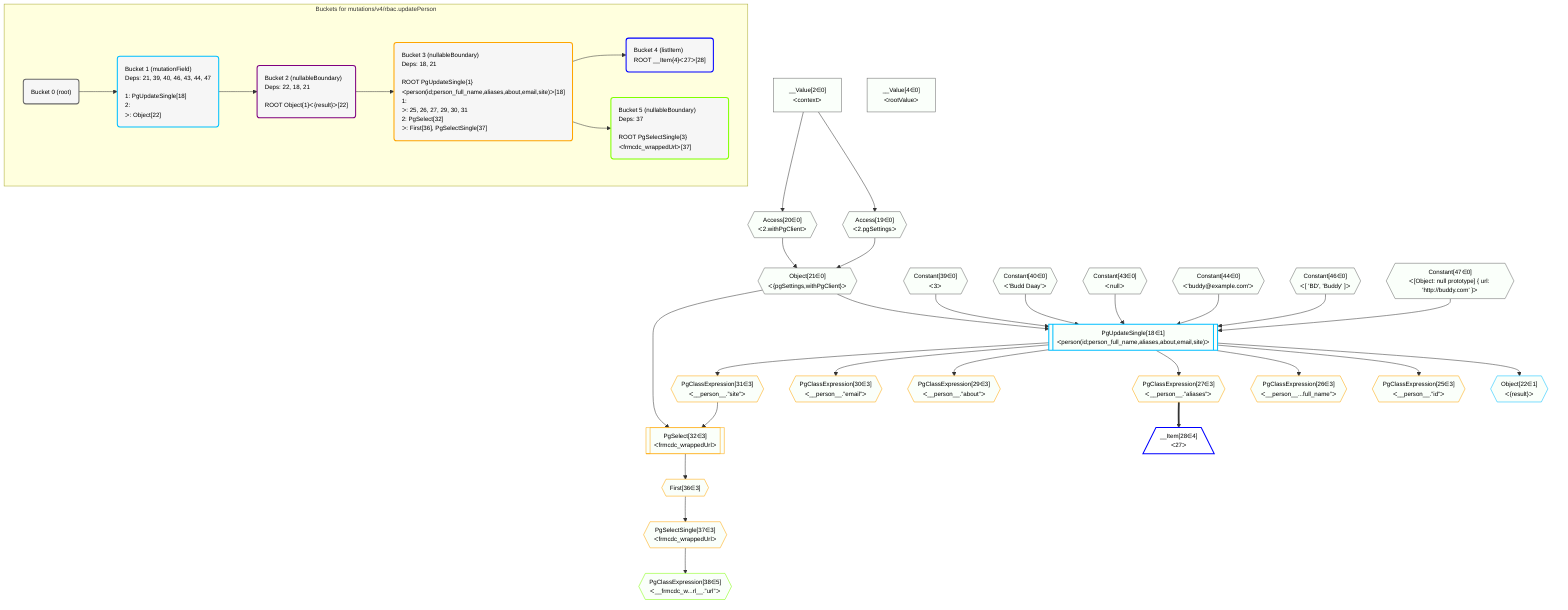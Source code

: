 %%{init: {'themeVariables': { 'fontSize': '12px'}}}%%
graph TD
    classDef path fill:#eee,stroke:#000,color:#000
    classDef plan fill:#fff,stroke-width:1px,color:#000
    classDef itemplan fill:#fff,stroke-width:2px,color:#000
    classDef unbatchedplan fill:#dff,stroke-width:1px,color:#000
    classDef sideeffectplan fill:#fcc,stroke-width:2px,color:#000
    classDef bucket fill:#f6f6f6,color:#000,stroke-width:2px,text-align:left


    %% plan dependencies
    Object21{{"Object[21∈0]<br />ᐸ{pgSettings,withPgClient}ᐳ"}}:::plan
    Access19{{"Access[19∈0]<br />ᐸ2.pgSettingsᐳ"}}:::plan
    Access20{{"Access[20∈0]<br />ᐸ2.withPgClientᐳ"}}:::plan
    Access19 & Access20 --> Object21
    __Value2["__Value[2∈0]<br />ᐸcontextᐳ"]:::plan
    __Value2 --> Access19
    __Value2 --> Access20
    __Value4["__Value[4∈0]<br />ᐸrootValueᐳ"]:::plan
    Constant39{{"Constant[39∈0]<br />ᐸ3ᐳ"}}:::plan
    Constant40{{"Constant[40∈0]<br />ᐸ'Budd Daay'ᐳ"}}:::plan
    Constant43{{"Constant[43∈0]<br />ᐸnullᐳ"}}:::plan
    Constant44{{"Constant[44∈0]<br />ᐸ'buddy@example.com'ᐳ"}}:::plan
    Constant46{{"Constant[46∈0]<br />ᐸ[ 'BD', 'Buddy' ]ᐳ"}}:::plan
    Constant47{{"Constant[47∈0]<br />ᐸ[Object: null prototype] { url: 'http://buddy.com' }ᐳ"}}:::plan
    PgUpdateSingle18[["PgUpdateSingle[18∈1]<br />ᐸperson(id;person_full_name,aliases,about,email,site)ᐳ"]]:::sideeffectplan
    Object21 & Constant39 & Constant40 & Constant46 & Constant43 & Constant44 & Constant47 --> PgUpdateSingle18
    Object22{{"Object[22∈1]<br />ᐸ{result}ᐳ"}}:::plan
    PgUpdateSingle18 --> Object22
    PgSelect32[["PgSelect[32∈3]<br />ᐸfrmcdc_wrappedUrlᐳ"]]:::plan
    PgClassExpression31{{"PgClassExpression[31∈3]<br />ᐸ__person__.”site”ᐳ"}}:::plan
    Object21 & PgClassExpression31 --> PgSelect32
    PgClassExpression25{{"PgClassExpression[25∈3]<br />ᐸ__person__.”id”ᐳ"}}:::plan
    PgUpdateSingle18 --> PgClassExpression25
    PgClassExpression26{{"PgClassExpression[26∈3]<br />ᐸ__person__...full_name”ᐳ"}}:::plan
    PgUpdateSingle18 --> PgClassExpression26
    PgClassExpression27{{"PgClassExpression[27∈3]<br />ᐸ__person__.”aliases”ᐳ"}}:::plan
    PgUpdateSingle18 --> PgClassExpression27
    PgClassExpression29{{"PgClassExpression[29∈3]<br />ᐸ__person__.”about”ᐳ"}}:::plan
    PgUpdateSingle18 --> PgClassExpression29
    PgClassExpression30{{"PgClassExpression[30∈3]<br />ᐸ__person__.”email”ᐳ"}}:::plan
    PgUpdateSingle18 --> PgClassExpression30
    PgUpdateSingle18 --> PgClassExpression31
    First36{{"First[36∈3]"}}:::plan
    PgSelect32 --> First36
    PgSelectSingle37{{"PgSelectSingle[37∈3]<br />ᐸfrmcdc_wrappedUrlᐳ"}}:::plan
    First36 --> PgSelectSingle37
    __Item28[/"__Item[28∈4]<br />ᐸ27ᐳ"\]:::itemplan
    PgClassExpression27 ==> __Item28
    PgClassExpression38{{"PgClassExpression[38∈5]<br />ᐸ__frmcdc_w...rl__.”url”ᐳ"}}:::plan
    PgSelectSingle37 --> PgClassExpression38

    %% define steps

    subgraph "Buckets for mutations/v4/rbac.updatePerson"
    Bucket0("Bucket 0 (root)"):::bucket
    classDef bucket0 stroke:#696969
    class Bucket0,__Value2,__Value4,Access19,Access20,Object21,Constant39,Constant40,Constant43,Constant44,Constant46,Constant47 bucket0
    Bucket1("Bucket 1 (mutationField)<br />Deps: 21, 39, 40, 46, 43, 44, 47<br /><br />1: PgUpdateSingle[18]<br />2: <br />ᐳ: Object[22]"):::bucket
    classDef bucket1 stroke:#00bfff
    class Bucket1,PgUpdateSingle18,Object22 bucket1
    Bucket2("Bucket 2 (nullableBoundary)<br />Deps: 22, 18, 21<br /><br />ROOT Object{1}ᐸ{result}ᐳ[22]"):::bucket
    classDef bucket2 stroke:#7f007f
    class Bucket2 bucket2
    Bucket3("Bucket 3 (nullableBoundary)<br />Deps: 18, 21<br /><br />ROOT PgUpdateSingle{1}ᐸperson(id;person_full_name,aliases,about,email,site)ᐳ[18]<br />1: <br />ᐳ: 25, 26, 27, 29, 30, 31<br />2: PgSelect[32]<br />ᐳ: First[36], PgSelectSingle[37]"):::bucket
    classDef bucket3 stroke:#ffa500
    class Bucket3,PgClassExpression25,PgClassExpression26,PgClassExpression27,PgClassExpression29,PgClassExpression30,PgClassExpression31,PgSelect32,First36,PgSelectSingle37 bucket3
    Bucket4("Bucket 4 (listItem)<br />ROOT __Item{4}ᐸ27ᐳ[28]"):::bucket
    classDef bucket4 stroke:#0000ff
    class Bucket4,__Item28 bucket4
    Bucket5("Bucket 5 (nullableBoundary)<br />Deps: 37<br /><br />ROOT PgSelectSingle{3}ᐸfrmcdc_wrappedUrlᐳ[37]"):::bucket
    classDef bucket5 stroke:#7fff00
    class Bucket5,PgClassExpression38 bucket5
    Bucket0 --> Bucket1
    Bucket1 --> Bucket2
    Bucket2 --> Bucket3
    Bucket3 --> Bucket4 & Bucket5
    classDef unary fill:#fafffa,borderWidth:8px
    class Object21,Access19,Access20,__Value2,__Value4,Constant39,Constant40,Constant43,Constant44,Constant46,Constant47,PgUpdateSingle18,Object22,PgSelect32,PgClassExpression25,PgClassExpression26,PgClassExpression27,PgClassExpression29,PgClassExpression30,PgClassExpression31,First36,PgSelectSingle37,PgClassExpression38 unary
    end